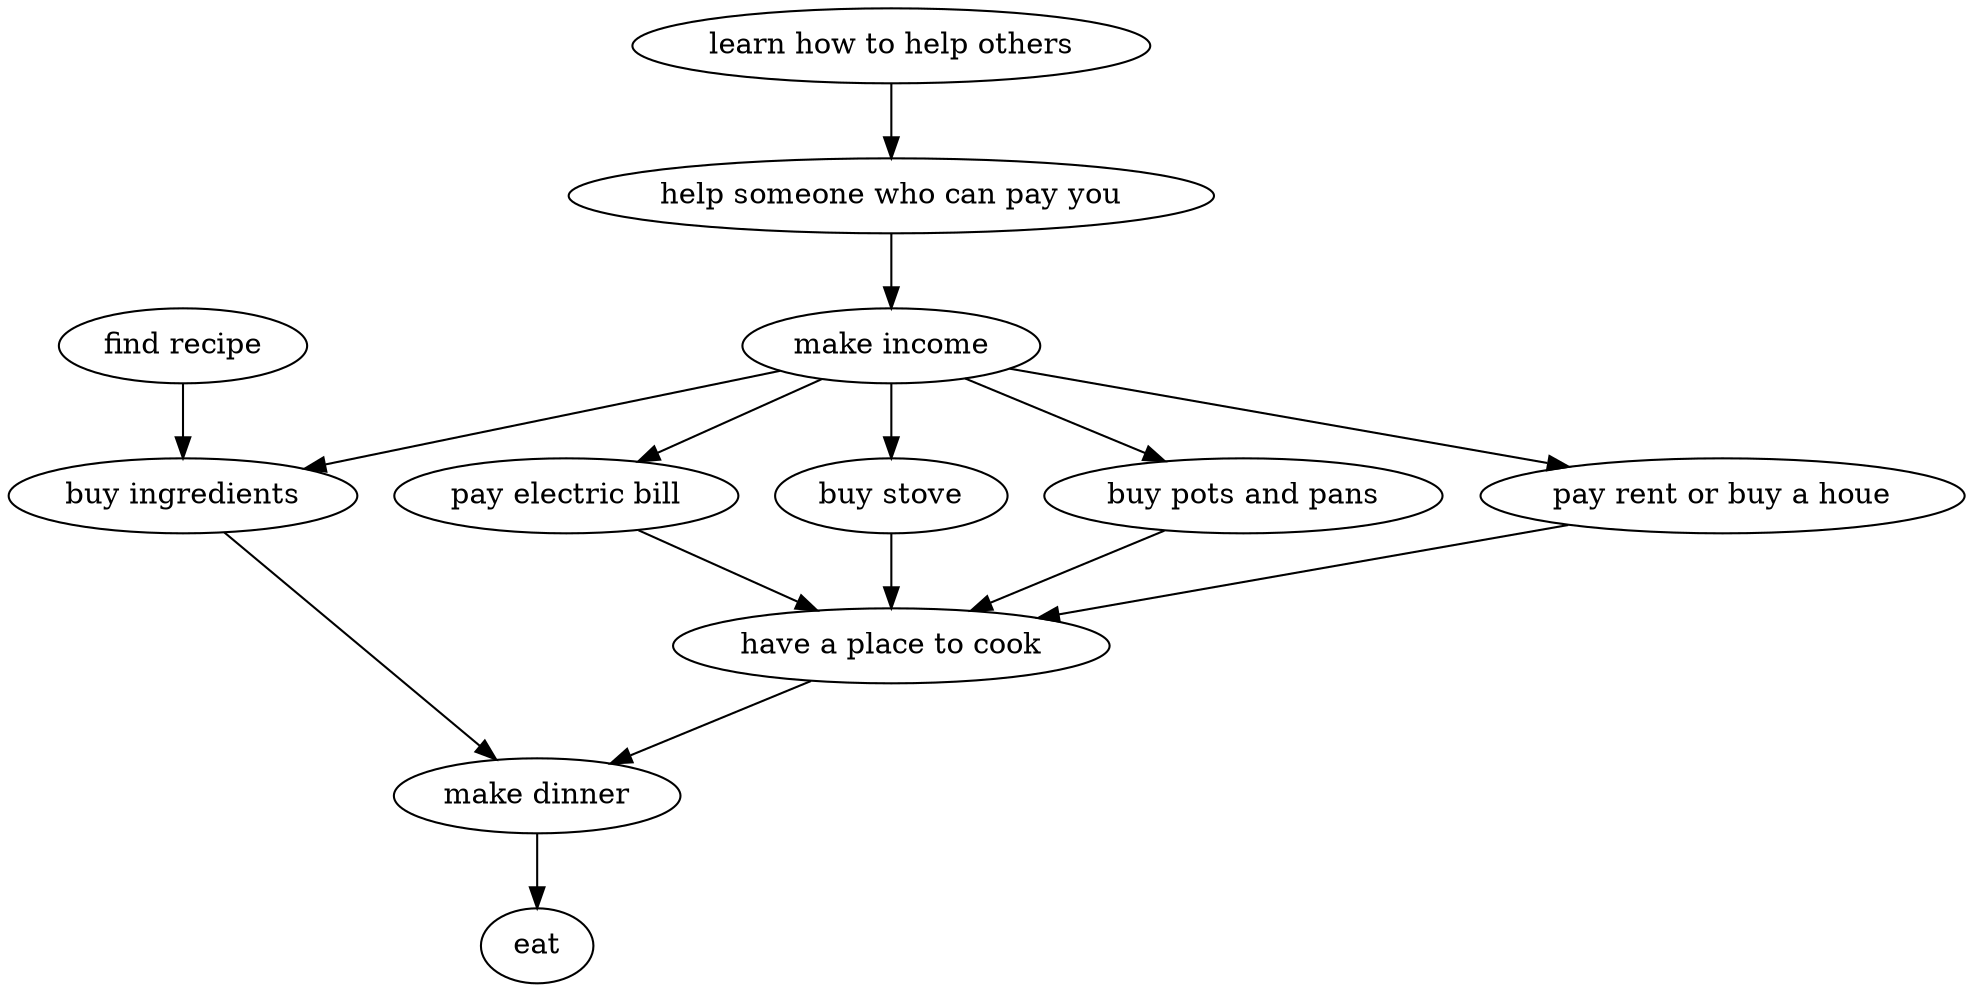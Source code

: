 digraph "" {
	graph [bb="0,0,808.5,468",
		rankdir=TB
	];
	node [label="\N"];
	"eat
"	 [height=0.5,
		pos="219.84,18",
		width=0.75];
	"make dinner
"	 [height=0.5,
		pos="219.84,90",
		width=1.6399];
	"make dinner
" -> "eat
"	 [pos="e,219.84,36.413 219.84,71.831 219.84,64.131 219.84,54.974 219.84,46.417"];
	"buy ingredients
"	 [height=0.5,
		pos="70.845,234",
		width=1.9679];
	"buy ingredients
" -> "make dinner
"	 [pos="e,201.89,107.35 89.115,216.34 115.51,190.83 164.41,143.57 194.35,114.64"];
	"have a place to cook
"	 [height=0.5,
		pos="367.84,162",
		width=2.4963];
	"have a place to cook
" -> "make dinner
"	 [pos="e,251.46,105.38 333.52,145.3 311.75,134.71 283.49,120.96 260.59,109.82"];
	"find recipe
"	 [height=0.5,
		pos="70.845,306",
		width=1.4609];
	"find recipe
" -> "buy ingredients
"	 [pos="e,70.845,252.41 70.845,287.83 70.845,280.13 70.845,270.97 70.845,262.42"];
	"pay electric bill
"	 [height=0.5,
		pos="230.84,234",
		width=1.975];
	"pay electric bill
" -> "have a place to cook
"	 [pos="e,335.45,179.02 261.93,217.66 281.05,207.61 305.78,194.62 326.53,183.71"];
	"buy stove
"	 [height=0.5,
		pos="367.84,234",
		width=1.3422];
	"buy stove
" -> "have a place to cook
"	 [pos="e,367.84,180.41 367.84,215.83 367.84,208.13 367.84,198.97 367.84,190.42"];
	"buy pots and pans
"	 [height=0.5,
		pos="514.84,234",
		width=2.2362];
	"buy pots and pans
" -> "have a place to cook
"	 [pos="e,401.92,178.69 481.12,217.48 460.35,207.31 433.52,194.17 411.19,183.23"];
	"pay rent or buy a houe
"	 [height=0.5,
		pos="710.84,234",
		width=2.7126];
	"pay rent or buy a houe
" -> "have a place to cook
"	 [pos="e,430.05,175.06 646.33,220.46 587.6,208.13 500.99,189.95 439.99,177.14"];
	"help someone who can pay you
"	 [height=0.5,
		pos="367.84,378",
		width=3.6811];
	"make income
"	 [height=0.5,
		pos="367.84,306",
		width=1.7442];
	"help someone who can pay you
" -> "make income
"	 [pos="e,367.84,324.41 367.84,359.83 367.84,352.13 367.84,342.97 367.84,334.42"];
	"learn how to help others
"	 [height=0.5,
		pos="367.84,450",
		width=2.8989];
	"learn how to help others
" -> "help someone who can pay you
"	 [pos="e,367.84,396.41 367.84,431.83 367.84,424.13 367.84,414.97 367.84,406.42"];
	"make income
" -> "buy ingredients
"	 [pos="e,122.31,246.48 319.8,294.35 268.69,281.96 187.69,262.33 132.05,248.84"];
	"make income
" -> "pay electric bill
"	 [pos="e,262.11,250.43 337.44,290.02 317.94,279.77 292.4,266.35 271.2,255.21"];
	"make income
" -> "buy stove
"	 [pos="e,367.84,252.41 367.84,287.83 367.84,280.13 367.84,270.97 367.84,262.42"];
	"make income
" -> "buy pots and pans
"	 [pos="e,481.22,250.47 399.74,290.38 420.89,280.02 448.9,266.3 471.99,254.99"];
	"make income
" -> "pay rent or buy a houe
"	 [pos="e,646.4,247.53 418.83,295.3 476.43,283.21 570.7,263.42 636.5,249.6"];
}

